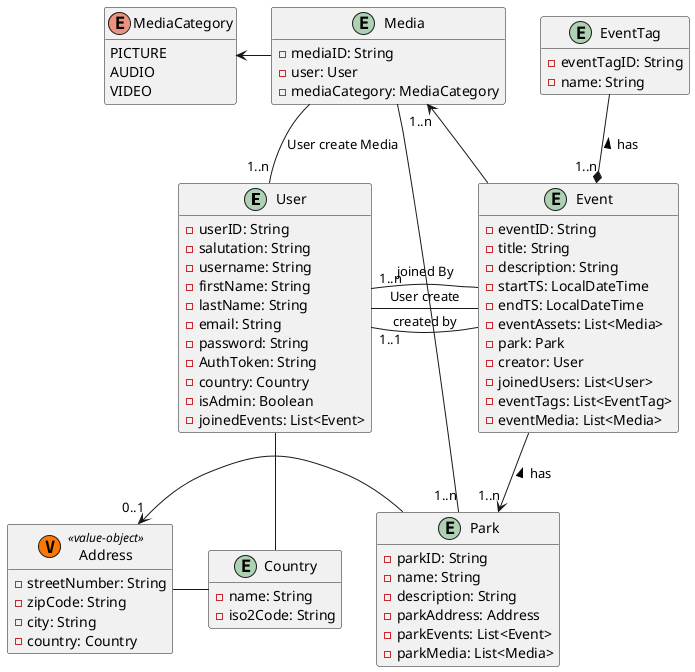 @startuml
'https://plantuml.com/class-diagram

hide empty methods

entity User {
    - userID: String
    - salutation: String
    - username: String
    - firstName: String
    - lastName: String
    - email: String
    - password: String
    - AuthToken: String
    - country: Country
    - isAdmin: Boolean
    - joinedEvents: List<Event>
}

entity Event {
    - eventID: String
    - title: String
    - description: String
    - startTS: LocalDateTime
    - endTS: LocalDateTime
    - eventAssets: List<Media>
    - park: Park
    - creator: User
    - joinedUsers: List<User>
    - eventTags: List<EventTag>
    - eventMedia: List<Media>
}

entity EventTag {
    - eventTagID: String
    - name: String
}

entity Media {
    - mediaID: String
    - user: User
    - mediaCategory: MediaCategory
}

enum MediaCategory {
    PICTURE
    AUDIO
    VIDEO
}

entity Park {
    - parkID: String
    - name: String
    - description: String
    - parkAddress: Address
    - parkEvents: List<Event>
    - parkMedia: List<Media>
}

class Address <<(V, #FF7700) value-object>> {
    - streetNumber: String
    - zipCode: String
    - city: String
    - country: Country
}

entity Country {
    - name: String
    - iso2Code: String
}

User "1..1" -- Event : created by
Event -[hidden]- User
Event --> "1..n" Park : has <
Event -left- "1..n" User : joined By
EventTag --* "1..n" Event : has <
Media "1..n" <-- Event
User "1..n" -- Media : User create Media
User -- Event : User create
Park "1..n" -- Media
User -- Country
Address - Country
Park -left> "0..1" Address
Media -left-> MediaCategory

@enduml
